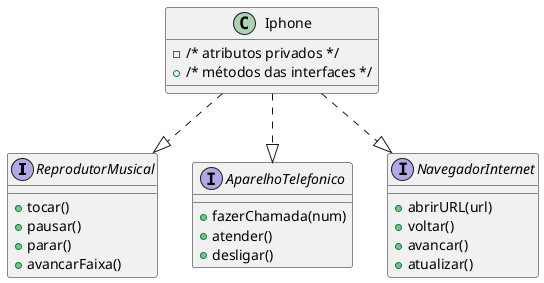 @startuml
interface ReprodutorMusical {
    + tocar()
    + pausar()
    + parar()
    + avancarFaixa()
}

interface AparelhoTelefonico {
    + fazerChamada(num)
    + atender()
    + desligar()
}

interface NavegadorInternet {
    + abrirURL(url)
    + voltar()
    + avancar()
    + atualizar()
}

class Iphone {
    - /* atributos privados */
    + /* métodos das interfaces */
}

Iphone ..|> ReprodutorMusical
Iphone ..|> AparelhoTelefonico
Iphone ..|> NavegadorInternet
@enduml
